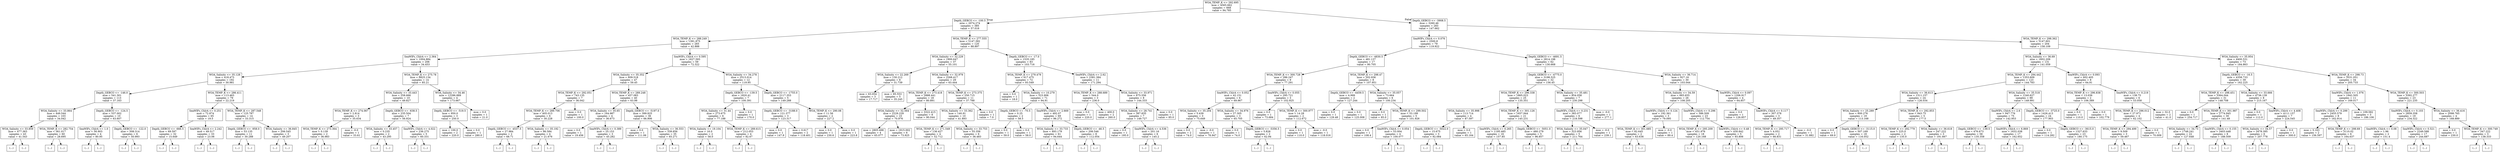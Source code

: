 digraph Tree {
node [shape=box] ;
0 [label="WOA_TEMP_K <= 292.695\nmse = 4565.662\nsamples = 668\nvalue = 94.785"] ;
1 [label="Depth_GEBCO <= -100.5\nmse = 2074.274\nsamples = 385\nvalue = 57.016"] ;
0 -> 1 [labeldistance=2.5, labelangle=45, headlabel="True"] ;
2 [label="WOA_TEMP_K <= 288.249\nmse = 1391.875\nsamples = 265\nvalue = 42.888"] ;
1 -> 2 ;
3 [label="SeaWIFs_ChlrA <= 2.364\nmse = 1004.884\nsamples = 206\nvalue = 34.453"] ;
2 -> 3 ;
4 [label="WOA_Salinity <= 35.128\nmse = 418.473\nsamples = 192\nvalue = 30.981"] ;
3 -> 4 ;
5 [label="Depth_GEBCO <= -146.0\nmse = 541.301\nsamples = 113\nvalue = 37.163"] ;
4 -> 5 ;
6 [label="WOA_Salinity <= 33.864\nmse = 449.544\nsamples = 103\nvalue = 34.042"] ;
5 -> 6 ;
7 [label="WOA_Salinity <= 33.859\nmse = 477.363\nsamples = 43\nvalue = 41.543"] ;
6 -> 7 ;
8 [label="(...)"] ;
7 -> 8 ;
89 [label="(...)"] ;
7 -> 89 ;
90 [label="WOA_TEMP_K <= 282.754\nmse = 361.017\nsamples = 60\nvalue = 28.695"] ;
6 -> 90 ;
91 [label="(...)"] ;
90 -> 91 ;
182 [label="(...)"] ;
90 -> 182 ;
203 [label="Depth_GEBCO <= -124.5\nmse = 537.002\nsamples = 10\nvalue = 63.607"] ;
5 -> 203 ;
204 [label="SeaWIFs_ChlrA <= 1.0\nmse = 56.903\nsamples = 4\nvalue = 80.95"] ;
203 -> 204 ;
205 [label="(...)"] ;
204 -> 205 ;
210 [label="(...)"] ;
204 -> 210 ;
211 [label="Depth_GEBCO <= -122.0\nmse = 508.314\nsamples = 6\nvalue = 50.993"] ;
203 -> 211 ;
212 [label="(...)"] ;
211 -> 212 ;
215 [label="(...)"] ;
211 -> 215 ;
220 [label="WOA_TEMP_K <= 286.411\nmse = 113.463\nsamples = 79\nvalue = 22.219"] ;
4 -> 220 ;
221 [label="SeaWIFs_ChlrA <= 0.251\nmse = 72.874\nsamples = 65\nvalue = 19.5"] ;
220 -> 221 ;
222 [label="Depth_GEBCO <= -666.5\nmse = 69.597\nsamples = 32\nvalue = 15.649"] ;
221 -> 222 ;
223 [label="(...)"] ;
222 -> 223 ;
228 [label="(...)"] ;
222 -> 228 ;
245 [label="SeaWIFs_ChlrA <= 2.242\nmse = 49.517\nsamples = 33\nvalue = 23.06"] ;
221 -> 245 ;
246 [label="(...)"] ;
245 -> 246 ;
275 [label="(...)"] ;
245 -> 275 ;
278 [label="WOA_TEMP_K <= 287.548\nmse = 125.787\nsamples = 14\nvalue = 33.315"] ;
220 -> 278 ;
279 [label="Depth_GEBCO <= -958.0\nmse = 53.135\nsamples = 11\nvalue = 30.288"] ;
278 -> 279 ;
280 [label="(...)"] ;
279 -> 280 ;
287 [label="(...)"] ;
279 -> 287 ;
296 [label="WOA_Salinity <= 36.845\nmse = 206.545\nsamples = 3\nvalue = 49.207"] ;
278 -> 296 ;
297 [label="(...)"] ;
296 -> 297 ;
300 [label="(...)"] ;
296 -> 300 ;
301 [label="WOA_TEMP_K <= 275.78\nmse = 6825.134\nsamples = 14\nvalue = 85.21"] ;
3 -> 301 ;
302 [label="WOA_Salinity <= 33.443\nmse = 258.666\nsamples = 10\nvalue = 49.827"] ;
301 -> 302 ;
303 [label="WOA_TEMP_K <= 274.067\nmse = 2.814\nsamples = 3\nvalue = 35.634"] ;
302 -> 303 ;
304 [label="WOA_TEMP_K <= 273.364\nmse = 0.139\nsamples = 2\nvalue = 36.983"] ;
303 -> 304 ;
305 [label="(...)"] ;
304 -> 305 ;
306 [label="(...)"] ;
304 -> 306 ;
307 [label="mse = -0.0\nsamples = 1\nvalue = 33.61"] ;
303 -> 307 ;
308 [label="Depth_GEBCO <= -638.5\nmse = 235.504\nsamples = 7\nvalue = 56.924"] ;
302 -> 308 ;
309 [label="WOA_Salinity <= 33.457\nmse = 0.235\nsamples = 2\nvalue = 43.295"] ;
308 -> 309 ;
310 [label="(...)"] ;
309 -> 310 ;
311 [label="(...)"] ;
309 -> 311 ;
312 [label="SeaWIFs_ChlrA <= 4.022\nmse = 236.275\nsamples = 5\nvalue = 60.331"] ;
308 -> 312 ;
313 [label="(...)"] ;
312 -> 313 ;
314 [label="(...)"] ;
312 -> 314 ;
315 [label="WOA_Salinity <= 34.46\nmse = 12286.889\nsamples = 4\nvalue = 173.667"] ;
301 -> 315 ;
316 [label="Depth_GEBCO <= -519.5\nmse = 950.0\nsamples = 3\nvalue = 250.0"] ;
315 -> 316 ;
317 [label="mse = 100.0\nsamples = 2\nvalue = 220.0"] ;
316 -> 317 ;
318 [label="mse = 0.0\nsamples = 1\nvalue = 280.0"] ;
316 -> 318 ;
319 [label="mse = 0.0\nsamples = 1\nvalue = 21.0"] ;
315 -> 319 ;
320 [label="SeaWIFs_ChlrA <= 0.595\nmse = 1627.593\nsamples = 59\nvalue = 72.322"] ;
2 -> 320 ;
321 [label="WOA_Salinity <= 35.352\nmse = 609.518\nsamples = 47\nvalue = 59.45"] ;
320 -> 321 ;
322 [label="WOA_TEMP_K <= 292.051\nmse = 743.135\nsamples = 7\nvalue = 36.042"] ;
321 -> 322 ;
323 [label="WOA_TEMP_K <= 289.706\nmse = 405.013\nsamples = 6\nvalue = 30.228"] ;
322 -> 323 ;
324 [label="Depth_GEBCO <= -4537.5\nmse = 27.984\nsamples = 2\nvalue = 68.71"] ;
323 -> 324 ;
325 [label="(...)"] ;
324 -> 325 ;
326 [label="(...)"] ;
324 -> 326 ;
327 [label="WOA_Salinity <= 35.192\nmse = 86.584\nsamples = 4\nvalue = 21.676"] ;
323 -> 327 ;
328 [label="(...)"] ;
327 -> 328 ;
333 [label="(...)"] ;
327 -> 333 ;
334 [label="mse = 0.0\nsamples = 1\nvalue = 100.0"] ;
322 -> 334 ;
335 [label="WOA_TEMP_K <= 289.248\nmse = 457.083\nsamples = 40\nvalue = 63.98"] ;
321 -> 335 ;
336 [label="WOA_Salinity <= 35.65\nmse = 164.987\nsamples = 4\nvalue = 36.673"] ;
335 -> 336 ;
337 [label="mse = 0.0\nsamples = 1\nvalue = 19.456"] ;
336 -> 337 ;
338 [label="SeaWIFs_ChlrA <= 0.389\nmse = 25.153\nsamples = 3\nvalue = 45.282"] ;
336 -> 338 ;
339 [label="(...)"] ;
338 -> 339 ;
340 [label="(...)"] ;
338 -> 340 ;
343 [label="Depth_GEBCO <= -5197.0\nmse = 399.925\nsamples = 36\nvalue = 66.906"] ;
335 -> 343 ;
344 [label="mse = 0.0\nsamples = 1\nvalue = 111.06"] ;
343 -> 344 ;
345 [label="WOA_Salinity <= 36.553\nmse = 339.856\nsamples = 35\nvalue = 65.271"] ;
343 -> 345 ;
346 [label="(...)"] ;
345 -> 346 ;
395 [label="(...)"] ;
345 -> 395 ;
404 [label="WOA_Salinity <= 34.278\nmse = 2513.014\nsamples = 12\nvalue = 119.95"] ;
320 -> 404 ;
405 [label="Depth_GEBCO <= -139.5\nmse = 1820.41\nsamples = 7\nvalue = 100.391"] ;
404 -> 405 ;
406 [label="WOA_Salinity <= 31.44\nmse = 273.675\nsamples = 6\nvalue = 77.188"] ;
405 -> 406 ;
407 [label="WOA_Salinity <= 19.104\nmse = 16.0\nsamples = 2\nvalue = 58.0"] ;
406 -> 407 ;
408 [label="(...)"] ;
407 -> 408 ;
409 [label="(...)"] ;
407 -> 409 ;
410 [label="WOA_TEMP_K <= 289.615\nmse = 212.053\nsamples = 4\nvalue = 82.67"] ;
406 -> 410 ;
411 [label="(...)"] ;
410 -> 411 ;
414 [label="(...)"] ;
410 -> 414 ;
415 [label="mse = 0.0\nsamples = 1\nvalue = 170.0"] ;
405 -> 415 ;
416 [label="Depth_GEBCO <= -1755.0\nmse = 2117.353\nsamples = 5\nvalue = 149.288"] ;
404 -> 416 ;
417 [label="Depth_GEBCO <= -3188.0\nmse = 121.377\nsamples = 3\nvalue = 123.317"] ;
416 -> 417 ;
418 [label="mse = 0.0\nsamples = 1\nvalue = 147.9"] ;
417 -> 418 ;
419 [label="mse = 0.617\nsamples = 2\nvalue = 118.401"] ;
417 -> 419 ;
420 [label="WOA_TEMP_K <= 290.08\nmse = 11.56\nsamples = 2\nvalue = 227.2"] ;
416 -> 420 ;
421 [label="mse = 0.0\nsamples = 1\nvalue = 230.6"] ;
420 -> 421 ;
422 [label="mse = 0.0\nsamples = 1\nvalue = 223.8"] ;
420 -> 422 ;
423 [label="WOA_TEMP_K <= 277.555\nmse = 2147.392\nsamples = 120\nvalue = 88.897"] ;
1 -> 423 ;
424 [label="WOA_Salinity <= 32.229\nmse = 1900.647\nsamples = 37\nvalue = 55.101"] ;
423 -> 424 ;
425 [label="WOA_Salinity <= 22.269\nmse = 130.212\nsamples = 8\nvalue = 31.739"] ;
424 -> 425 ;
426 [label="mse = 63.054\nsamples = 3\nvalue = 17.717"] ;
425 -> 426 ;
427 [label="mse = 85.553\nsamples = 5\nvalue = 35.245"] ;
425 -> 427 ;
428 [label="WOA_Salinity <= 32.979\nmse = 2268.417\nsamples = 29\nvalue = 63.444"] ;
424 -> 428 ;
429 [label="WOA_TEMP_K <= 273.418\nmse = 2888.441\nsamples = 18\nvalue = 80.891"] ;
428 -> 429 ;
430 [label="WOA_Salinity <= 32.564\nmse = 2229.229\nsamples = 10\nvalue = 70.976"] ;
429 -> 430 ;
431 [label="mse = 2805.498\nsamples = 4\nvalue = 65.077"] ;
430 -> 431 ;
432 [label="mse = 1915.002\nsamples = 6\nvalue = 73.925"] ;
430 -> 432 ;
433 [label="mse = 3322.415\nsamples = 8\nvalue = 90.044"] ;
429 -> 433 ;
434 [label="WOA_TEMP_K <= 273.375\nmse = 250.715\nsamples = 11\nvalue = 37.788"] ;
428 -> 434 ;
435 [label="WOA_Salinity <= 33.362\nmse = 140.91\nsamples = 10\nvalue = 41.893"] ;
434 -> 435 ;
436 [label="WOA_TEMP_K <= 271.549\nmse = 136.427\nsamples = 4\nvalue = 52.712"] ;
435 -> 436 ;
437 [label="(...)"] ;
436 -> 437 ;
438 [label="(...)"] ;
436 -> 438 ;
439 [label="WOA_Salinity <= 33.753\nmse = 55.356\nsamples = 6\nvalue = 36.483"] ;
435 -> 439 ;
440 [label="(...)"] ;
439 -> 440 ;
445 [label="(...)"] ;
439 -> 445 ;
448 [label="mse = 0.0\nsamples = 1\nvalue = 7.0"] ;
434 -> 448 ;
449 [label="Depth_GEBCO <= -17.0\nmse = 1535.185\nsamples = 83\nvalue = 103.716"] ;
423 -> 449 ;
450 [label="WOA_TEMP_K <= 279.479\nmse = 617.475\nsamples = 72\nvalue = 93.549"] ;
449 -> 450 ;
451 [label="mse = 0.0\nsamples = 1\nvalue = 18.0"] ;
450 -> 451 ;
452 [label="WOA_Salinity <= 10.279\nmse = 523.906\nsamples = 71\nvalue = 94.91"] ;
450 -> 452 ;
453 [label="Depth_GEBCO <= -70.5\nmse = 0.25\nsamples = 2\nvalue = 58.5"] ;
452 -> 453 ;
454 [label="mse = 0.0\nsamples = 1\nvalue = 59.0"] ;
453 -> 454 ;
455 [label="mse = 0.0\nsamples = 1\nvalue = 58.0"] ;
453 -> 455 ;
456 [label="SeaWIFs_ChlrA <= 2.669\nmse = 492.07\nsamples = 69\nvalue = 96.272"] ;
452 -> 456 ;
457 [label="WOA_Salinity <= 33.733\nmse = 493.179\nsamples = 61\nvalue = 94.644"] ;
456 -> 457 ;
458 [label="(...)"] ;
457 -> 458 ;
461 [label="(...)"] ;
457 -> 461 ;
550 [label="Depth_GEBCO <= -46.5\nmse = 206.546\nsamples = 8\nvalue = 112.054"] ;
456 -> 550 ;
551 [label="(...)"] ;
550 -> 551 ;
552 [label="(...)"] ;
550 -> 552 ;
563 [label="SeaWIFs_ChlrA <= 2.62\nmse = 2381.384\nsamples = 11\nvalue = 171.294"] ;
449 -> 563 ;
564 [label="WOA_TEMP_K <= 288.689\nmse = 544.0\nsamples = 3\nvalue = 236.0"] ;
563 -> 564 ;
565 [label="mse = 0.0\nsamples = 1\nvalue = 220.0"] ;
564 -> 565 ;
566 [label="mse = 400.0\nsamples = 2\nvalue = 260.0"] ;
564 -> 566 ;
567 [label="WOA_Salinity <= 33.971\nmse = 675.556\nsamples = 8\nvalue = 144.333"] ;
563 -> 567 ;
568 [label="WOA_Salinity <= 28.741\nmse = 387.835\nsamples = 7\nvalue = 149.727"] ;
567 -> 568 ;
569 [label="mse = 0.0\nsamples = 1\nvalue = 195.0"] ;
568 -> 569 ;
570 [label="SeaWIFs_ChlrA <= 4.536\nmse = 201.16\nsamples = 6\nvalue = 145.2"] ;
568 -> 570 ;
571 [label="(...)"] ;
570 -> 571 ;
576 [label="(...)"] ;
570 -> 576 ;
581 [label="mse = 0.0\nsamples = 1\nvalue = 85.0"] ;
567 -> 581 ;
582 [label="Depth_GEBCO <= -3908.5\nmse = 3260.46\nsamples = 283\nvalue = 147.662"] ;
0 -> 582 [labeldistance=2.5, labelangle=-45, headlabel="False"] ;
583 [label="SeaWIFs_ChlrA <= 0.076\nmse = 2500.8\nsamples = 79\nvalue = 119.922"] ;
582 -> 583 ;
584 [label="Depth_GEBCO <= -4830.5\nmse = 481.137\nsamples = 17\nvalue = 90.705"] ;
583 -> 584 ;
585 [label="WOA_TEMP_K <= 300.728\nmse = 286.247\nsamples = 9\nvalue = 77.291"] ;
584 -> 585 ;
586 [label="SeaWIFs_ChlrA <= 0.052\nmse = 42.151\nsamples = 6\nvalue = 69.967"] ;
585 -> 586 ;
587 [label="WOA_Salinity <= 35.204\nmse = 5.439\nsamples = 3\nvalue = 75.649"] ;
586 -> 587 ;
588 [label="mse = 0.0\nsamples = 2\nvalue = 74.0"] ;
587 -> 588 ;
589 [label="mse = -0.0\nsamples = 1\nvalue = 78.947"] ;
587 -> 589 ;
590 [label="WOA_Salinity <= 34.976\nmse = 27.305\nsamples = 3\nvalue = 65.705"] ;
586 -> 590 ;
591 [label="mse = 0.0\nsamples = 1\nvalue = 74.0"] ;
590 -> 591 ;
592 [label="Depth_GEBCO <= -5356.5\nmse = 5.826\nsamples = 2\nvalue = 62.94"] ;
590 -> 592 ;
593 [label="(...)"] ;
592 -> 593 ;
594 [label="(...)"] ;
592 -> 594 ;
595 [label="SeaWIFs_ChlrA <= 0.055\nmse = 295.721\nsamples = 3\nvalue = 102.925"] ;
585 -> 595 ;
596 [label="mse = 0.0\nsamples = 1\nvalue = 73.684"] ;
595 -> 596 ;
597 [label="WOA_TEMP_K <= 300.977\nmse = 14.28\nsamples = 2\nvalue = 112.672"] ;
595 -> 597 ;
598 [label="mse = 0.0\nsamples = 1\nvalue = 110.0"] ;
597 -> 598 ;
599 [label="mse = -0.0\nsamples = 1\nvalue = 118.016"] ;
597 -> 599 ;
600 [label="WOA_TEMP_K <= 298.47\nmse = 202.936\nsamples = 8\nvalue = 107.951"] ;
584 -> 600 ;
601 [label="Depth_GEBCO <= -4459.5\nmse = 4.999\nsamples = 2\nvalue = 127.244"] ;
600 -> 601 ;
602 [label="mse = 0.0\nsamples = 1\nvalue = 129.48"] ;
601 -> 602 ;
603 [label="mse = 0.0\nsamples = 1\nvalue = 125.008"] ;
601 -> 603 ;
604 [label="WOA_Salinity <= 35.057\nmse = 73.664\nsamples = 6\nvalue = 100.234"] ;
600 -> 604 ;
605 [label="mse = 0.0\nsamples = 1\nvalue = 85.0"] ;
604 -> 605 ;
606 [label="WOA_TEMP_K <= 299.502\nmse = 53.199\nsamples = 5\nvalue = 101.926"] ;
604 -> 606 ;
607 [label="mse = 0.0\nsamples = 1\nvalue = 108.4"] ;
606 -> 607 ;
608 [label="SeaWIFs_ChlrA <= 0.054\nmse = 53.004\nsamples = 4\nvalue = 100.077"] ;
606 -> 608 ;
609 [label="(...)"] ;
608 -> 609 ;
610 [label="(...)"] ;
608 -> 610 ;
613 [label="Depth_GEBCO <= -4691.5\nmse = 2814.198\nsamples = 62\nvalue = 130.668"] ;
583 -> 613 ;
614 [label="Depth_GEBCO <= -4775.0\nmse = 3198.525\nsamples = 32\nvalue = 156.45"] ;
613 -> 614 ;
615 [label="WOA_TEMP_K <= 296.338\nmse = 1865.023\nsamples = 25\nvalue = 135.351"] ;
614 -> 615 ;
616 [label="WOA_Salinity <= 35.998\nmse = 113.714\nsamples = 4\nvalue = 87.597"] ;
615 -> 616 ;
617 [label="Depth_GEBCO <= -5022.0\nmse = 15.675\nsamples = 3\nvalue = 92.084"] ;
616 -> 617 ;
618 [label="(...)"] ;
617 -> 618 ;
621 [label="(...)"] ;
617 -> 621 ;
622 [label="mse = 0.0\nsamples = 1\nvalue = 65.164"] ;
616 -> 622 ;
623 [label="WOA_TEMP_K <= 301.126\nmse = 1657.944\nsamples = 21\nvalue = 145.231"] ;
615 -> 623 ;
624 [label="SeaWIFs_ChlrA <= 0.265\nmse = 1195.485\nsamples = 16\nvalue = 157.85"] ;
623 -> 624 ;
625 [label="(...)"] ;
624 -> 625 ;
650 [label="(...)"] ;
624 -> 650 ;
655 [label="Depth_GEBCO <= -5051.0\nmse = 480.279\nsamples = 5\nvalue = 96.857"] ;
623 -> 655 ;
656 [label="(...)"] ;
655 -> 656 ;
663 [label="(...)"] ;
655 -> 663 ;
664 [label="WOA_Salinity <= 35.481\nmse = 854.058\nsamples = 7\nvalue = 230.298"] ;
614 -> 664 ;
665 [label="SeaWIFs_ChlrA <= 0.231\nmse = 383.077\nsamples = 6\nvalue = 218.598"] ;
664 -> 665 ;
666 [label="WOA_Salinity <= 35.047\nmse = 323.956\nsamples = 5\nvalue = 211.764"] ;
665 -> 666 ;
667 [label="(...)"] ;
666 -> 667 ;
672 [label="(...)"] ;
666 -> 672 ;
673 [label="mse = -0.0\nsamples = 1\nvalue = 239.1"] ;
665 -> 673 ;
674 [label="mse = -0.0\nsamples = 1\nvalue = 277.1"] ;
664 -> 674 ;
675 [label="WOA_Salinity <= 36.714\nmse = 927.16\nsamples = 30\nvalue = 103.044"] ;
613 -> 675 ;
676 [label="WOA_Salinity <= 34.59\nmse = 665.655\nsamples = 26\nvalue = 108.205"] ;
675 -> 676 ;
677 [label="SeaWIFs_ChlrA <= 0.124\nmse = 192.361\nsamples = 3\nvalue = 79.095"] ;
676 -> 677 ;
678 [label="WOA_TEMP_K <= 301.685\nmse = 82.645\nsamples = 2\nvalue = 63.636"] ;
677 -> 678 ;
679 [label="(...)"] ;
678 -> 679 ;
680 [label="(...)"] ;
678 -> 680 ;
681 [label="mse = -0.0\nsamples = 1\nvalue = 89.4"] ;
677 -> 681 ;
682 [label="SeaWIFs_ChlrA <= 0.296\nmse = 586.509\nsamples = 23\nvalue = 112.754"] ;
676 -> 682 ;
683 [label="WOA_TEMP_K <= 295.209\nmse = 451.976\nsamples = 18\nvalue = 120.168"] ;
682 -> 683 ;
684 [label="(...)"] ;
683 -> 684 ;
693 [label="(...)"] ;
683 -> 693 ;
718 [label="SeaWIFs_ChlrA <= 0.48\nmse = 430.842\nsamples = 5\nvalue = 93.806"] ;
682 -> 718 ;
719 [label="(...)"] ;
718 -> 719 ;
722 [label="(...)"] ;
718 -> 722 ;
725 [label="SeaWIFs_ChlrA <= 0.097\nmse = 1206.917\nsamples = 4\nvalue = 64.857"] ;
675 -> 725 ;
726 [label="mse = 0.0\nsamples = 1\nvalue = 126.857"] ;
725 -> 726 ;
727 [label="SeaWIFs_ChlrA <= 0.117\nmse = 307.378\nsamples = 3\nvalue = 49.357"] ;
725 -> 727 ;
728 [label="WOA_TEMP_K <= 295.717\nmse = 4.051\nsamples = 2\nvalue = 66.831"] ;
727 -> 728 ;
729 [label="(...)"] ;
728 -> 729 ;
730 [label="(...)"] ;
728 -> 730 ;
731 [label="mse = -0.0\nsamples = 1\nvalue = 31.882"] ;
727 -> 731 ;
732 [label="WOA_TEMP_K <= 298.362\nmse = 3147.601\nsamples = 204\nvalue = 158.109"] ;
582 -> 732 ;
733 [label="WOA_Salinity <= 36.69\nmse = 1602.209\nsamples = 131\nvalue = 141.059"] ;
732 -> 733 ;
734 [label="WOA_TEMP_K <= 294.442\nmse = 1353.609\nsamples = 123\nvalue = 144.783"] ;
733 -> 734 ;
735 [label="WOA_Salinity <= 36.613\nmse = 1311.157\nsamples = 24\nvalue = 126.034"] ;
734 -> 735 ;
736 [label="WOA_Salinity <= 25.289\nmse = 600.276\nsamples = 19\nvalue = 113.168"] ;
735 -> 736 ;
737 [label="mse = 0.0\nsamples = 1\nvalue = 69.9"] ;
736 -> 737 ;
738 [label="Depth_GEBCO <= -3115.0\nmse = 507.169\nsamples = 18\nvalue = 116.052"] ;
736 -> 738 ;
739 [label="(...)"] ;
738 -> 739 ;
744 [label="(...)"] ;
738 -> 744 ;
761 [label="WOA_TEMP_K <= 292.853\nmse = 843.75\nsamples = 5\nvalue = 177.5"] ;
735 -> 761 ;
762 [label="WOA_TEMP_K <= 292.779\nmse = 225.0\nsamples = 2\nvalue = 135.0"] ;
761 -> 762 ;
763 [label="(...)"] ;
762 -> 763 ;
764 [label="(...)"] ;
762 -> 764 ;
765 [label="WOA_Salinity <= 36.618\nmse = 247.222\nsamples = 3\nvalue = 191.667"] ;
761 -> 765 ;
766 [label="(...)"] ;
765 -> 766 ;
767 [label="(...)"] ;
765 -> 767 ;
770 [label="WOA_Salinity <= 35.518\nmse = 1240.627\nsamples = 99\nvalue = 149.991"] ;
734 -> 770 ;
771 [label="SeaWIFs_ChlrA <= 2.6\nmse = 947.776\nsamples = 75\nvalue = 142.953"] ;
770 -> 771 ;
772 [label="Depth_GEBCO <= -139.5\nmse = 476.673\nsamples = 58\nvalue = 135.358"] ;
771 -> 772 ;
773 [label="(...)"] ;
772 -> 773 ;
792 [label="(...)"] ;
772 -> 792 ;
861 [label="SeaWIFs_ChlrA <= 6.869\nmse = 1632.038\nsamples = 17\nvalue = 162.652"] ;
771 -> 861 ;
862 [label="(...)"] ;
861 -> 862 ;
877 [label="(...)"] ;
861 -> 877 ;
882 [label="Depth_GEBCO <= -3725.0\nmse = 1426.413\nsamples = 24\nvalue = 177.903"] ;
770 -> 882 ;
883 [label="mse = 0.0\nsamples = 1\nvalue = 114.282"] ;
882 -> 883 ;
884 [label="Depth_GEBCO <= -3615.0\nmse = 1327.633\nsamples = 23\nvalue = 180.175"] ;
882 -> 884 ;
885 [label="(...)"] ;
884 -> 885 ;
888 [label="(...)"] ;
884 -> 888 ;
919 [label="SeaWIFs_ChlrA <= 0.093\nmse = 602.405\nsamples = 8\nvalue = 64.91"] ;
733 -> 919 ;
920 [label="WOA_TEMP_K <= 296.838\nmse = 13.036\nsamples = 2\nvalue = 106.389"] ;
919 -> 920 ;
921 [label="mse = 0.0\nsamples = 1\nvalue = 110.0"] ;
920 -> 921 ;
922 [label="mse = 0.0\nsamples = 1\nvalue = 102.779"] ;
920 -> 922 ;
923 [label="SeaWIFs_ChlrA <= 0.219\nmse = 138.75\nsamples = 6\nvalue = 53.058"] ;
919 -> 923 ;
924 [label="WOA_TEMP_K <= 296.012\nmse = 27.971\nsamples = 4\nvalue = 62.102"] ;
923 -> 924 ;
925 [label="WOA_TEMP_K <= 294.499\nmse = 9.509\nsamples = 3\nvalue = 59.467"] ;
924 -> 925 ;
926 [label="(...)"] ;
925 -> 926 ;
927 [label="(...)"] ;
925 -> 927 ;
930 [label="mse = 0.0\nsamples = 1\nvalue = 70.009"] ;
924 -> 930 ;
931 [label="mse = 32.0\nsamples = 2\nvalue = 41.0"] ;
923 -> 931 ;
932 [label="WOA_Salinity <= 35.954\nmse = 4400.531\nsamples = 73\nvalue = 184.863"] ;
732 -> 932 ;
933 [label="Depth_GEBCO <= -16.5\nmse = 4358.733\nsamples = 39\nvalue = 162.225"] ;
932 -> 933 ;
934 [label="WOA_TEMP_K <= 298.451\nmse = 3364.044\nsamples = 31\nvalue = 148.708"] ;
933 -> 934 ;
935 [label="mse = 0.0\nsamples = 1\nvalue = 254.717"] ;
934 -> 935 ;
936 [label="WOA_TEMP_K <= 301.987\nmse = 2774.945\nsamples = 30\nvalue = 141.48"] ;
934 -> 936 ;
937 [label="WOA_Salinity <= 34.73\nmse = 1748.241\nsamples = 22\nvalue = 127.648"] ;
936 -> 937 ;
938 [label="(...)"] ;
937 -> 938 ;
967 [label="(...)"] ;
937 -> 967 ;
980 [label="SeaWIFs_ChlrA <= 0.155\nmse = 3403.448\nsamples = 8\nvalue = 188.509"] ;
936 -> 980 ;
981 [label="(...)"] ;
980 -> 981 ;
988 [label="(...)"] ;
980 -> 988 ;
995 [label="WOA_Salinity <= 33.666\nmse = 4736.139\nsamples = 8\nvalue = 215.167"] ;
933 -> 995 ;
996 [label="mse = 0.0\nsamples = 1\nvalue = 112.0"] ;
995 -> 996 ;
997 [label="SeaWIFs_ChlrA <= 4.408\nmse = 4111.157\nsamples = 7\nvalue = 224.545"] ;
995 -> 997 ;
998 [label="WOA_Salinity <= 34.57\nmse = 3478.395\nsamples = 6\nvalue = 207.778"] ;
997 -> 998 ;
999 [label="(...)"] ;
998 -> 999 ;
1000 [label="(...)"] ;
998 -> 1000 ;
1003 [label="mse = 0.0\nsamples = 1\nvalue = 300.0"] ;
997 -> 1003 ;
1004 [label="WOA_TEMP_K <= 298.73\nmse = 3531.051\nsamples = 34\nvalue = 205.733"] ;
932 -> 1004 ;
1005 [label="SeaWIFs_ChlrA <= 1.076\nmse = 1942.505\nsamples = 11\nvalue = 169.017"] ;
1004 -> 1005 ;
1006 [label="SeaWIFs_ChlrA <= 0.299\nmse = 2455.579\nsamples = 8\nvalue = 162.914"] ;
1005 -> 1006 ;
1007 [label="mse = 5.163\nsamples = 2\nvalue = 156.597"] ;
1006 -> 1007 ;
1008 [label="WOA_TEMP_K <= 298.69\nmse = 3110.02\nsamples = 6\nvalue = 164.637"] ;
1006 -> 1008 ;
1009 [label="(...)"] ;
1008 -> 1009 ;
1012 [label="(...)"] ;
1008 -> 1012 ;
1013 [label="mse = 109.582\nsamples = 3\nvalue = 186.106"] ;
1005 -> 1013 ;
1014 [label="WOA_TEMP_K <= 300.503\nmse = 3392.277\nsamples = 23\nvalue = 221.235"] ;
1004 -> 1014 ;
1015 [label="SeaWIFs_ChlrA <= 0.103\nmse = 2859.358\nsamples = 19\nvalue = 234.322"] ;
1014 -> 1015 ;
1016 [label="SeaWIFs_ChlrA <= 0.08\nmse = 1.96\nsamples = 2\nvalue = 151.4"] ;
1015 -> 1016 ;
1017 [label="(...)"] ;
1016 -> 1017 ;
1018 [label="(...)"] ;
1016 -> 1018 ;
1019 [label="SeaWIFs_ChlrA <= 0.521\nmse = 2249.588\nsamples = 17\nvalue = 244.687"] ;
1015 -> 1019 ;
1020 [label="(...)"] ;
1019 -> 1020 ;
1033 [label="(...)"] ;
1019 -> 1033 ;
1034 [label="WOA_Salinity <= 36.416\nmse = 2098.765\nsamples = 4\nvalue = 168.889"] ;
1014 -> 1034 ;
1035 [label="mse = 0.0\nsamples = 1\nvalue = 230.0"] ;
1034 -> 1035 ;
1036 [label="WOA_TEMP_K <= 300.749\nmse = 347.222\nsamples = 3\nvalue = 138.333"] ;
1034 -> 1036 ;
1037 [label="(...)"] ;
1036 -> 1037 ;
1038 [label="(...)"] ;
1036 -> 1038 ;
}
